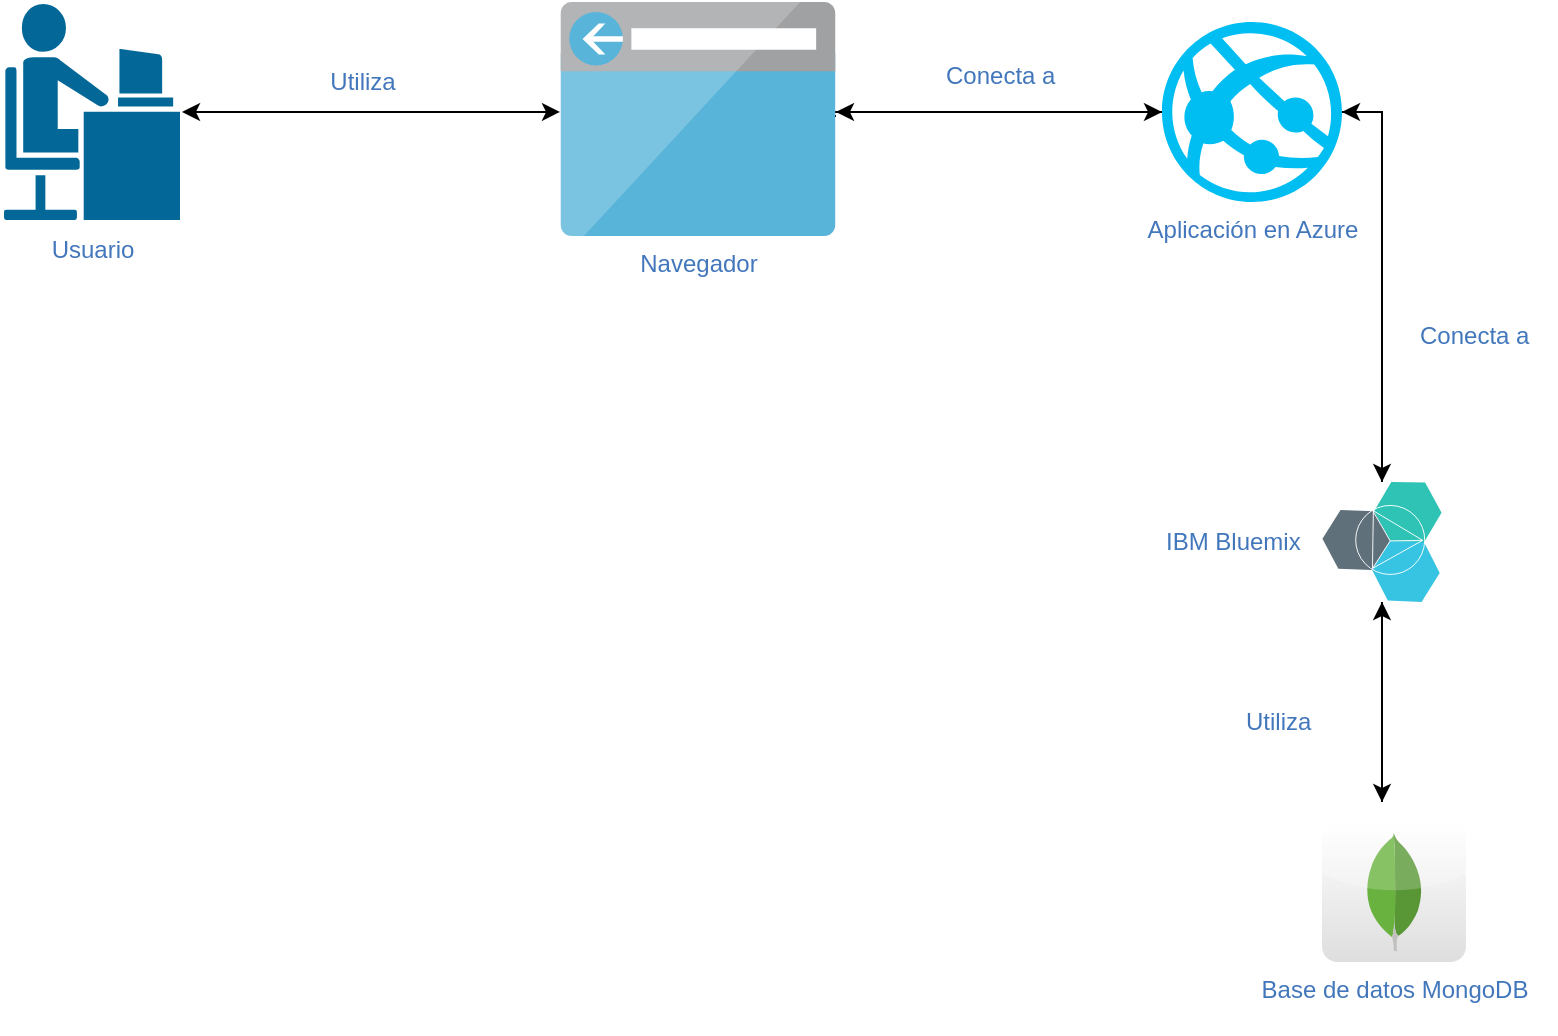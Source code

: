<mxfile version="10.6.5" type="device"><diagram id="UjjORY_cx0cYuoWvGLlZ" name="Page-1"><mxGraphModel dx="1158" dy="877" grid="1" gridSize="10" guides="1" tooltips="1" connect="1" arrows="1" fold="1" page="1" pageScale="1" pageWidth="850" pageHeight="1100" math="0" shadow="0"><root><mxCell id="0"/><mxCell id="1" parent="0"/><mxCell id="OHfD2-7UwsUis1ZGced7-6" style="edgeStyle=orthogonalEdgeStyle;rounded=0;orthogonalLoop=1;jettySize=auto;html=1;exitX=1;exitY=0.5;exitDx=0;exitDy=0;exitPerimeter=0;entryX=0;entryY=0.47;entryDx=0;entryDy=0;entryPerimeter=0;fontColor=#4277BB;" edge="1" parent="1" source="OHfD2-7UwsUis1ZGced7-1" target="OHfD2-7UwsUis1ZGced7-2"><mxGeometry relative="1" as="geometry"/></mxCell><mxCell id="OHfD2-7UwsUis1ZGced7-12" value="Utiliza" style="text;html=1;resizable=0;points=[];align=center;verticalAlign=middle;labelBackgroundColor=#ffffff;fontColor=#4277BB;" vertex="1" connectable="0" parent="OHfD2-7UwsUis1ZGced7-6"><mxGeometry x="-0.344" y="-4" relative="1" as="geometry"><mxPoint x="28" y="-19" as="offset"/></mxGeometry></mxCell><mxCell id="OHfD2-7UwsUis1ZGced7-1" value="Usuario" style="shape=mxgraph.cisco.people.androgenous_person;html=1;dashed=0;fillColor=#036897;strokeColor=#ffffff;strokeWidth=2;verticalLabelPosition=bottom;verticalAlign=top;fontColor=#4277BB;" vertex="1" parent="1"><mxGeometry x="40" y="390" width="90" height="110" as="geometry"/></mxCell><mxCell id="OHfD2-7UwsUis1ZGced7-8" style="edgeStyle=orthogonalEdgeStyle;rounded=0;orthogonalLoop=1;jettySize=auto;html=1;entryX=0;entryY=0.5;entryDx=0;entryDy=0;entryPerimeter=0;fontColor=#4277BB;exitX=1;exitY=0.487;exitDx=0;exitDy=0;exitPerimeter=0;" edge="1" parent="1" source="OHfD2-7UwsUis1ZGced7-2" target="OHfD2-7UwsUis1ZGced7-3"><mxGeometry relative="1" as="geometry"><Array as="points"><mxPoint x="388" y="445"/></Array></mxGeometry></mxCell><mxCell id="OHfD2-7UwsUis1ZGced7-18" style="edgeStyle=orthogonalEdgeStyle;rounded=0;orthogonalLoop=1;jettySize=auto;html=1;entryX=1;entryY=0.5;entryDx=0;entryDy=0;entryPerimeter=0;fontColor=#4277BB;exitX=-0.036;exitY=0.47;exitDx=0;exitDy=0;exitPerimeter=0;" edge="1" parent="1" source="OHfD2-7UwsUis1ZGced7-2" target="OHfD2-7UwsUis1ZGced7-1"><mxGeometry relative="1" as="geometry"/></mxCell><mxCell id="OHfD2-7UwsUis1ZGced7-2" value="Navegador" style="aspect=fixed;html=1;perimeter=none;align=center;shadow=0;dashed=0;image;fontSize=12;image=img/lib/mscae/Browser.svg;fontColor=#4277BB;" vertex="1" parent="1"><mxGeometry x="319" y="390" width="138" height="117" as="geometry"/></mxCell><mxCell id="OHfD2-7UwsUis1ZGced7-9" style="edgeStyle=orthogonalEdgeStyle;rounded=0;orthogonalLoop=1;jettySize=auto;html=1;exitX=1;exitY=0.5;exitDx=0;exitDy=0;exitPerimeter=0;entryX=0.5;entryY=0;entryDx=0;entryDy=0;fontColor=#4277BB;" edge="1" parent="1" source="OHfD2-7UwsUis1ZGced7-3" target="OHfD2-7UwsUis1ZGced7-4"><mxGeometry relative="1" as="geometry"/></mxCell><mxCell id="OHfD2-7UwsUis1ZGced7-17" style="edgeStyle=orthogonalEdgeStyle;rounded=0;orthogonalLoop=1;jettySize=auto;html=1;exitX=0;exitY=0.5;exitDx=0;exitDy=0;exitPerimeter=0;entryX=1;entryY=0.47;entryDx=0;entryDy=0;entryPerimeter=0;fontColor=#4277BB;" edge="1" parent="1" source="OHfD2-7UwsUis1ZGced7-3" target="OHfD2-7UwsUis1ZGced7-2"><mxGeometry relative="1" as="geometry"/></mxCell><mxCell id="OHfD2-7UwsUis1ZGced7-3" value="Aplicación en Azure" style="verticalLabelPosition=bottom;html=1;verticalAlign=top;align=center;strokeColor=none;fillColor=#00BEF2;shape=mxgraph.azure.azure_website;pointerEvents=1;fontColor=#4277BB;" vertex="1" parent="1"><mxGeometry x="620" y="400" width="90" height="90" as="geometry"/></mxCell><mxCell id="OHfD2-7UwsUis1ZGced7-10" style="edgeStyle=orthogonalEdgeStyle;rounded=0;orthogonalLoop=1;jettySize=auto;html=1;exitX=0.5;exitY=1;exitDx=0;exitDy=0;fontColor=#4277BB;" edge="1" parent="1" source="OHfD2-7UwsUis1ZGced7-4"><mxGeometry relative="1" as="geometry"><mxPoint x="730" y="790" as="targetPoint"/></mxGeometry></mxCell><mxCell id="OHfD2-7UwsUis1ZGced7-15" style="edgeStyle=orthogonalEdgeStyle;rounded=0;orthogonalLoop=1;jettySize=auto;html=1;exitX=0.5;exitY=0;exitDx=0;exitDy=0;entryX=1;entryY=0.5;entryDx=0;entryDy=0;entryPerimeter=0;fontColor=#4277BB;" edge="1" parent="1" source="OHfD2-7UwsUis1ZGced7-4" target="OHfD2-7UwsUis1ZGced7-3"><mxGeometry relative="1" as="geometry"/></mxCell><mxCell id="OHfD2-7UwsUis1ZGced7-4" value="" style="aspect=fixed;perimeter=ellipsePerimeter;html=1;align=center;shadow=0;dashed=0;fontColor=#4277BB;labelBackgroundColor=#ffffff;fontSize=12;spacingTop=3;image;image=img/lib/ibm/miscellaneous/bluemix.svg;" vertex="1" parent="1"><mxGeometry x="700" y="630" width="60" height="60" as="geometry"/></mxCell><mxCell id="OHfD2-7UwsUis1ZGced7-16" style="edgeStyle=orthogonalEdgeStyle;rounded=0;orthogonalLoop=1;jettySize=auto;html=1;entryX=0.5;entryY=1;entryDx=0;entryDy=0;fontColor=#4277BB;" edge="1" parent="1" target="OHfD2-7UwsUis1ZGced7-4"><mxGeometry relative="1" as="geometry"><mxPoint x="730" y="790" as="sourcePoint"/><Array as="points"><mxPoint x="730" y="780"/><mxPoint x="730" y="780"/></Array></mxGeometry></mxCell><mxCell id="OHfD2-7UwsUis1ZGced7-5" value="Base de datos MongoDB&lt;br&gt;&lt;br&gt;" style="dashed=0;outlineConnect=0;html=1;align=center;labelPosition=center;verticalLabelPosition=bottom;verticalAlign=top;shape=mxgraph.webicons.mongodb;fillColor=#FFFFFF;gradientColor=#DFDEDE;fontColor=#4277BB;" vertex="1" parent="1"><mxGeometry x="700" y="800" width="72" height="70" as="geometry"/></mxCell><mxCell id="OHfD2-7UwsUis1ZGced7-13" value="Conecta a" style="text;html=1;resizable=0;points=[];autosize=1;align=left;verticalAlign=top;spacingTop=-4;fontColor=#4277BB;" vertex="1" parent="1"><mxGeometry x="510" y="417" width="70" height="20" as="geometry"/></mxCell><mxCell id="OHfD2-7UwsUis1ZGced7-14" value="Conecta a" style="text;html=1;resizable=0;points=[];autosize=1;align=left;verticalAlign=top;spacingTop=-4;fontColor=#4277BB;" vertex="1" parent="1"><mxGeometry x="747" y="547" width="70" height="20" as="geometry"/></mxCell><mxCell id="OHfD2-7UwsUis1ZGced7-19" value="IBM Bluemix" style="text;html=1;resizable=0;points=[];autosize=1;align=left;verticalAlign=top;spacingTop=-4;fontColor=#4277BB;" vertex="1" parent="1"><mxGeometry x="620" y="650" width="80" height="20" as="geometry"/></mxCell><mxCell id="OHfD2-7UwsUis1ZGced7-20" value="Utiliza" style="text;html=1;resizable=0;points=[];autosize=1;align=left;verticalAlign=top;spacingTop=-4;fontColor=#4277BB;" vertex="1" parent="1"><mxGeometry x="660" y="740" width="50" height="20" as="geometry"/></mxCell></root></mxGraphModel></diagram></mxfile>